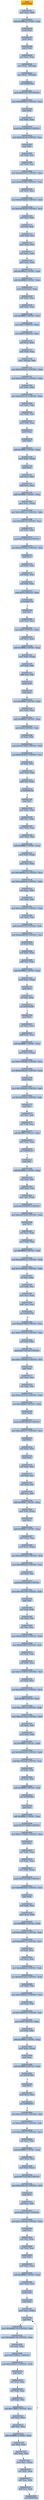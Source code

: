 digraph G {
node[shape=rectangle,style=filled,fillcolor=lightsteelblue,color=lightsteelblue]
bgcolor="transparent"
a0x00409c40pushl_ebp[label="start\npushl %ebp",color="lightgrey",fillcolor="orange"];
a0x00409c41movl_esp_ebp[label="0x00409c41\nmovl %esp, %ebp"];
a0x00409c43addl_0xffffffc4UINT8_esp[label="0x00409c43\naddl $0xffffffc4<UINT8>, %esp"];
a0x00409c46pushl_ebx[label="0x00409c46\npushl %ebx"];
a0x00409c47pushl_esi[label="0x00409c47\npushl %esi"];
a0x00409c48pushl_edi[label="0x00409c48\npushl %edi"];
a0x00409c49xorl_eax_eax[label="0x00409c49\nxorl %eax, %eax"];
a0x00409c4bmovl_eax__16ebp_[label="0x00409c4b\nmovl %eax, -16(%ebp)"];
a0x00409c4emovl_eax__36ebp_[label="0x00409c4e\nmovl %eax, -36(%ebp)"];
a0x00409c51call_0x004030dc[label="0x00409c51\ncall 0x004030dc"];
a0x004030dcpushl_0x6a191c59UINT32[label="0x004030dc\npushl $0x6a191c59<UINT32>"];
a0x004030e1movl_0x6d0f4f0cUINT32_eax[label="0x004030e1\nmovl $0x6d0f4f0c<UINT32>, %eax"];
a0x004030e6popl_edx[label="0x004030e6\npopl %edx"];
a0x004030e7xorl_edx_eax[label="0x004030e7\nxorl %edx, %eax"];
a0x004030e9pushl_0x1a690b5bUINT32[label="0x004030e9\npushl $0x1a690b5b<UINT32>"];
a0x004030eemovl_0x61a81a6UINT32_esi[label="0x004030ee\nmovl $0x61a81a6<UINT32>, %esi"];
a0x004030f3popl_ebx[label="0x004030f3\npopl %ebx"];
a0x004030f4xorl_ebx_esi[label="0x004030f4\nxorl %ebx, %esi"];
a0x004030f6xorl_eax_esi[label="0x004030f6\nxorl %eax, %esi"];
a0x004030f8movl_0x2b02401aUINT32_ecx[label="0x004030f8\nmovl $0x2b02401a<UINT32>, %ecx"];
a0x004030fdmovl_0x4041880UINT32_eax[label="0x004030fd\nmovl $0x4041880<UINT32>, %eax"];
a0x00403102xorl_eax_ecx[label="0x00403102\nxorl %eax, %ecx"];
a0x00403104movl_0x62f0dd82UINT32_edi[label="0x00403104\nmovl $0x62f0dd82<UINT32>, %edi"];
a0x00403109xorl_0x56d38d30UINT32_edi[label="0x00403109\nxorl $0x56d38d30<UINT32>, %edi"];
a0x0040310fxorl_ecx_edi[label="0x0040310f\nxorl %ecx, %edi"];
a0x00403111xorl_esi_edi[label="0x00403111\nxorl %esi, %edi"];
a0x00403113movl_edi_esi[label="0x00403113\nmovl %edi, %esi"];
a0x00403115movl_esi_eax[label="0x00403115\nmovl %esi, %eax"];
a0x00403117xorl_edx_edx[label="0x00403117\nxorl %edx, %edx"];
a0x00403119addl_eax_edx[label="0x00403119\naddl %eax, %edx"];
a0x0040311baddl_0xffffffaeUINT8_edx[label="0x0040311b\naddl $0xffffffae<UINT8>, %edx"];
a0x0040311eaddl_0xffffffffUINT8_edx[label="0x0040311e\naddl $0xffffffff<UINT8>, %edx"];
a0x00403121movl_0x53edx__ebx[label="0x00403121\nmovl 0x53(%edx), %ebx"];
a0x00403124xorl_eax_eax[label="0x00403124\nxorl %eax, %eax"];
a0x00403126addl_ebx_eax[label="0x00403126\naddl %ebx, %eax"];
a0x00403128subl_0xfffffffcUINT8_eax[label="0x00403128\nsubl $0xfffffffc<UINT8>, %eax"];
a0x0040312bmovl_0x1UINT32_edx[label="0x0040312b\nmovl $0x1<UINT32>, %edx"];
a0x00403130movl_0x0UINT32_ecx[label="0x00403130\nmovl $0x0<UINT32>, %ecx"];
a0x00403135xorl_ecx_edx[label="0x00403135\nxorl %ecx, %edx"];
a0x00403137subl_edx_eax[label="0x00403137\nsubl %edx, %eax"];
a0x00403139movl__3eax__edi[label="0x00403139\nmovl -3(%eax), %edi"];
a0x0040313cmovl_0x42002001UINT32_edx[label="0x0040313c\nmovl $0x42002001<UINT32>, %edx"];
a0x00403141movl_0x30104202UINT32_ebx[label="0x00403141\nmovl $0x30104202<UINT32>, %ebx"];
a0x00403146xorl_ebx_edx[label="0x00403146\nxorl %ebx, %edx"];
a0x00403148movl_0x5f225141UINT32_eax[label="0x00403148\nmovl $0x5f225141<UINT32>, %eax"];
a0x0040314dxorl_eax_edx[label="0x0040314d\nxorl %eax, %edx"];
a0x0040314fxorl_edx_edi[label="0x0040314f\nxorl %edx, %edi"];
a0x00403151movl_edi_eax[label="0x00403151\nmovl %edi, %eax"];
a0x00403153pushl_eax[label="0x00403153\npushl %eax"];
a0x00403154popl_ebx[label="0x00403154\npopl %ebx"];
a0x00403155addl_0xfffffffcUINT8_esp[label="0x00403155\naddl $0xfffffffc<UINT8>, %esp"];
a0x00403158movl_ebx_esp_[label="0x00403158\nmovl %ebx, (%esp)"];
a0x0040315bpopl_eax[label="0x0040315b\npopl %eax"];
a0x0040315cxorl_ecx_ecx[label="0x0040315c\nxorl %ecx, %ecx"];
a0x0040315eaddl_eax_ecx[label="0x0040315e\naddl %eax, %ecx"];
a0x00403160addl_0xfffffffcUINT8_esp[label="0x00403160\naddl $0xfffffffc<UINT8>, %esp"];
a0x00403163movl_ecx_esp_[label="0x00403163\nmovl %ecx, (%esp)"];
a0x00403166movl_0x120041a1UINT32_ebx[label="0x00403166\nmovl $0x120041a1<UINT32>, %ebx"];
a0x0040316bmovl_0x448418UINT32_ecx[label="0x0040316b\nmovl $0x448418<UINT32>, %ecx"];
a0x00403170xorl_ecx_ebx[label="0x00403170\nxorl %ecx, %ebx"];
a0x00403172pushl_0x7d0decb9UINT32[label="0x00403172\npushl $0x7d0decb9<UINT32>"];
a0x00403177movl_0x447b3b2aUINT32_edi[label="0x00403177\nmovl $0x447b3b2a<UINT32>, %edi"];
a0x0040317cpopl_ecx[label="0x0040317c\npopl %ecx"];
a0x0040317dxorl_ecx_edi[label="0x0040317d\nxorl %ecx, %edi"];
a0x0040317fxorl_ebx_edi[label="0x0040317f\nxorl %ebx, %edi"];
a0x00403181xorl_edi_eax[label="0x00403181\nxorl %edi, %eax"];
a0x00403183cmpl_0x0UINT32_eax[label="0x00403183\ncmpl $0x0<UINT32>, %eax"];
a0x00403189je_0x0040353c[label="0x00403189\nje 0x0040353c"];
a0x0040318fpopl_esi[label="0x0040318f\npopl %esi"];
a0x00403190movl_esi_ecx[label="0x00403190\nmovl %esi, %ecx"];
a0x00403192movl_0x0UINT32_edx[label="0x00403192\nmovl $0x0<UINT32>, %edx"];
a0x00403197xorl_ecx_edx[label="0x00403197\nxorl %ecx, %edx"];
a0x00403199addl_0xfffffffcUINT8_esp[label="0x00403199\naddl $0xfffffffc<UINT8>, %esp"];
a0x0040319cmovl_edx_esp_[label="0x0040319c\nmovl %edx, (%esp)"];
a0x0040319fxorl_edi_edi[label="0x0040319f\nxorl %edi, %edi"];
a0x004031a1addl_esi_edi[label="0x004031a1\naddl %esi, %edi"];
a0x004031a3pushl_edi[label="0x004031a3\npushl %edi"];
a0x004031a4popl_eax[label="0x004031a4\npopl %eax"];
a0x004031a5movl_0xffffffffUINT32_ebx[label="0x004031a5\nmovl $0xffffffff<UINT32>, %ebx"];
a0x004031aaxorl_ebx_eax[label="0x004031aa\nxorl %ebx, %eax"];
a0x004031acandl_0xffffffffUINT32_eax[label="0x004031ac\nandl $0xffffffff<UINT32>, %eax"];
a0x004031b2andl_0x0UINT32_edi[label="0x004031b2\nandl $0x0<UINT32>, %edi"];
a0x004031b8orl_eax_edi[label="0x004031b8\norl %eax, %edi"];
a0x004031baandl_0x7d2134faUINT32_edi[label="0x004031ba\nandl $0x7d2134fa<UINT32>, %edi"];
a0x004031c0andl_0x82decb05UINT32_esi[label="0x004031c0\nandl $0x82decb05<UINT32>, %esi"];
a0x004031c6orl_edi_esi[label="0x004031c6\norl %edi, %esi"];
a0x004031c8movl_esi_edx[label="0x004031c8\nmovl %esi, %edx"];
a0x004031caaddl_esi_edx[label="0x004031ca\naddl %esi, %edx"];
a0x004031ccje_0x0040355f[label="0x004031cc\nje 0x0040355f"];
a0x004031d2popl_esi[label="0x004031d2\npopl %esi"];
a0x004031d3xorl_ebx_ebx[label="0x004031d3\nxorl %ebx, %ebx"];
a0x004031d5addl_esi_ebx[label="0x004031d5\naddl %esi, %ebx"];
a0x004031d7movl_ebx_eax[label="0x004031d7\nmovl %ebx, %eax"];
a0x004031d9movl_eax_edi[label="0x004031d9\nmovl %eax, %edi"];
a0x004031dbaddl_0xfffffffcUINT8_esp[label="0x004031db\naddl $0xfffffffc<UINT8>, %esp"];
a0x004031demovl_edi_esp_[label="0x004031de\nmovl %edi, (%esp)"];
a0x004031e1movl_esi_edi[label="0x004031e1\nmovl %esi, %edi"];
a0x004031e3movl_0x28bd6d13UINT32_ecx[label="0x004031e3\nmovl $0x28bd6d13<UINT32>, %ecx"];
a0x004031e8movl_0xcda6d6c9UINT32_ebx[label="0x004031e8\nmovl $0xcda6d6c9<UINT32>, %ebx"];
a0x004031edxorl_ecx_ebx[label="0x004031ed\nxorl %ecx, %ebx"];
a0x004031efxorl_ebx_edi[label="0x004031ef\nxorl %ebx, %edi"];
a0x004031f1movl_0x1ae44425UINT32_edx[label="0x004031f1\nmovl $0x1ae44425<UINT32>, %edx"];
a0x004031f6xorl_edx_edi[label="0x004031f6\nxorl %edx, %edi"];
a0x004031f8andl_0x29167fcfUINT32_edi[label="0x004031f8\nandl $0x29167fcf<UINT32>, %edi"];
a0x004031feandl_0xd6e98030UINT32_esi[label="0x004031fe\nandl $0xd6e98030<UINT32>, %esi"];
a0x00403204orl_edi_esi[label="0x00403204\norl %edi, %esi"];
a0x00403206xorl_edx_edx[label="0x00403206\nxorl %edx, %edx"];
a0x00403208addl_esi_edx[label="0x00403208\naddl %esi, %edx"];
a0x0040320aaddl_0xfffffffcUINT8_esp[label="0x0040320a\naddl $0xfffffffc<UINT8>, %esp"];
a0x0040320dmovl_edx_esp_[label="0x0040320d\nmovl %edx, (%esp)"];
a0x00403210popl_ecx[label="0x00403210\npopl %ecx"];
a0x00403211orl_ecx_ecx[label="0x00403211\norl %ecx, %ecx"];
a0x00403213jne_0x00403250[label="0x00403213\njne 0x00403250"];
a0x00403250popl_eax[label="0x00403250\npopl %eax"];
a0x00403251xorl_ecx_ecx[label="0x00403251\nxorl %ecx, %ecx"];
a0x00403253addl_eax_ecx[label="0x00403253\naddl %eax, %ecx"];
a0x00403255addl_0xfffffffcUINT8_esp[label="0x00403255\naddl $0xfffffffc<UINT8>, %esp"];
a0x00403258movl_ecx_esp_[label="0x00403258\nmovl %ecx, (%esp)"];
a0x0040325bmovl_0x57bd5dfbUINT32_ecx[label="0x0040325b\nmovl $0x57bd5dfb<UINT32>, %ecx"];
a0x00403260xorl_0x2826da29UINT32_ecx[label="0x00403260\nxorl $0x2826da29<UINT32>, %ecx"];
a0x00403266pushl_ecx[label="0x00403266\npushl %ecx"];
a0x00403267movl_0x709dcf9eUINT32_edi[label="0x00403267\nmovl $0x709dcf9e<UINT32>, %edi"];
a0x0040326cxorl_0x22d1f25bUINT32_edi[label="0x0040326c\nxorl $0x22d1f25b<UINT32>, %edi"];
a0x00403272popl_esi[label="0x00403272\npopl %esi"];
a0x00403273xorl_esi_edi[label="0x00403273\nxorl %esi, %edi"];
a0x00403275xorl_edi_eax[label="0x00403275\nxorl %edi, %eax"];
a0x00403277andl_0xffffffUINT32_eax[label="0x00403277\nandl $0xffffff<UINT32>, %eax"];
a0x0040327dtestl_eax_eax[label="0x0040327d\ntestl %eax, %eax"];
a0x0040327fjne_0x004032c7[label="0x0040327f\njne 0x004032c7"];
a0x004032c7popl_esi[label="0x004032c7\npopl %esi"];
a0x004032c8addl_0xfffffffcUINT8_esp[label="0x004032c8\naddl $0xfffffffc<UINT8>, %esp"];
a0x004032cbxorl_edi_edi[label="0x004032cb\nxorl %edi, %edi"];
a0x004032cdaddl_esp_edi[label="0x004032cd\naddl %esp, %edi"];
a0x004032cfmovl_esi_edi_[label="0x004032cf\nmovl %esi, (%edi)"];
a0x004032d1pushl_0x2489d524UINT32[label="0x004032d1\npushl $0x2489d524<UINT32>"];
a0x004032d6movl_0x2a557bc8UINT32_edx[label="0x004032d6\nmovl $0x2a557bc8<UINT32>, %edx"];
a0x004032dbpopl_ecx[label="0x004032db\npopl %ecx"];
a0x004032dcxorl_ecx_edx[label="0x004032dc\nxorl %ecx, %edx"];
a0x004032demovl_edx_edi[label="0x004032de\nmovl %edx, %edi"];
a0x004032e0xorl_0xffffffffUINT32_edi[label="0x004032e0\nxorl $0xffffffff<UINT32>, %edi"];
a0x004032e6andl_0xa8bb6225UINT32_edi[label="0x004032e6\nandl $0xa8bb6225<UINT32>, %edi"];
a0x004032ecandl_0x57449ddaUINT32_edx[label="0x004032ec\nandl $0x57449dda<UINT32>, %edx"];
a0x004032f2orl_edi_edx[label="0x004032f2\norl %edi, %edx"];
a0x004032f4xorl_edx_esi[label="0x004032f4\nxorl %edx, %esi"];
a0x004032f6movl_esi_eax[label="0x004032f6\nmovl %esi, %eax"];
a0x004032f8addl_esi_eax[label="0x004032f8\naddl %esi, %eax"];
a0x004032fajne_0x00403343[label="0x004032fa\njne 0x00403343"];
a0x00403300movl_0x6a219f9fUINT32_edi[label="0x00403300\nmovl $0x6a219f9f<UINT32>, %edi"];
a0x00403305movl_0x67563e3bUINT32_ebx[label="0x00403305\nmovl $0x67563e3b<UINT32>, %ebx"];
a0x0040330axorl_edi_ebx[label="0x0040330a\nxorl %edi, %ebx"];
a0x0040330cpushl_0x772f3cc9UINT32[label="0x0040330c\npushl $0x772f3cc9<UINT32>"];
a0x00403311movl_0x7a589d6dUINT32_esi[label="0x00403311\nmovl $0x7a589d6d<UINT32>, %esi"];
a0x00403316popl_eax[label="0x00403316\npopl %eax"];
a0x00403317xorl_eax_esi[label="0x00403317\nxorl %eax, %esi"];
a0x00403319xorl_ebx_esi[label="0x00403319\nxorl %ebx, %esi"];
a0x0040331bmovl_0x3c26147eUINT32_edx[label="0x0040331b\nmovl $0x3c26147e<UINT32>, %edx"];
a0x00403320xorl_0xa388bbUINT32_edx[label="0x00403320\nxorl $0xa388bb<UINT32>, %edx"];
a0x00403326pushl_edx[label="0x00403326\npushl %edx"];
a0x00403327pushl_0x66a3b0d4UINT32[label="0x00403327\npushl $0x66a3b0d4<UINT32>"];
a0x0040332cmovl_0x5a262c11UINT32_ecx[label="0x0040332c\nmovl $0x5a262c11<UINT32>, %ecx"];
a0x00403331popl_ebx[label="0x00403331\npopl %ebx"];
a0x00403332xorl_ebx_ecx[label="0x00403332\nxorl %ebx, %ecx"];
a0x00403334popl_eax[label="0x00403334\npopl %eax"];
a0x00403335xorl_eax_ecx[label="0x00403335\nxorl %eax, %ecx"];
a0x00403337xorl_ecx_esi[label="0x00403337\nxorl %ecx, %esi"];
a0x00403339xorl_edi_edi[label="0x00403339\nxorl %edi, %edi"];
a0x0040333baddl_esi_edi[label="0x0040333b\naddl %esi, %edi"];
a0x0040333daddl_0xfffffffcUINT8_esp[label="0x0040333d\naddl $0xfffffffc<UINT8>, %esp"];
a0x00403340movl_edi_esp_[label="0x00403340\nmovl %edi, (%esp)"];
a0x00403343popl_ecx[label="0x00403343\npopl %ecx"];
a0x00403344addl_0xfffffffcUINT8_esp[label="0x00403344\naddl $0xfffffffc<UINT8>, %esp"];
a0x00403347movl_esp_eax[label="0x00403347\nmovl %esp, %eax"];
a0x00403349movl_ecx_eax_[label="0x00403349\nmovl %ecx, (%eax)"];
a0x0040334bmovl_0x3b9b1d6aUINT32_edi[label="0x0040334b\nmovl $0x3b9b1d6a<UINT32>, %edi"];
a0x00403350movl_0x32991fcaUINT32_esi[label="0x00403350\nmovl $0x32991fca<UINT32>, %esi"];
a0x00403355xorl_edi_esi[label="0x00403355\nxorl %edi, %esi"];
a0x00403357pushl_0x350aa44fUINT32[label="0x00403357\npushl $0x350aa44f<UINT32>"];
a0x0040335cmovl_0x15fac10fUINT32_edx[label="0x0040335c\nmovl $0x15fac10f<UINT32>, %edx"];
a0x00403361popl_edi[label="0x00403361\npopl %edi"];
a0x00403362xorl_edi_edx[label="0x00403362\nxorl %edi, %edx"];
a0x00403364xorl_edx_esi[label="0x00403364\nxorl %edx, %esi"];
a0x00403366xorl_esi_ecx[label="0x00403366\nxorl %esi, %ecx"];
a0x00403368movl_0x4018b00UINT32_edx[label="0x00403368\nmovl $0x4018b00<UINT32>, %edx"];
a0x0040336dmovl_0x8fc2082UINT32_edi[label="0x0040336d\nmovl $0x8fc2082<UINT32>, %edi"];
a0x00403372xorl_edi_edx[label="0x00403372\nxorl %edi, %edx"];
a0x00403374xorl_edx_ecx[label="0x00403374\nxorl %edx, %ecx"];
a0x00403376movl_0x31353831UINT32_edi[label="0x00403376\nmovl $0x31353831<UINT32>, %edi"];
a0x0040337bxorl_edi_ecx[label="0x0040337b\nxorl %edi, %ecx"];
a0x0040337dxorl_0x3908e2eeUINT32_ecx[label="0x0040337d\nxorl $0x3908e2ee<UINT32>, %ecx"];
a0x00403383andl_0xffffUINT32_ecx[label="0x00403383\nandl $0xffff<UINT32>, %ecx"];
a0x00403389movl_0xacb45caUINT32_edx[label="0x00403389\nmovl $0xacb45ca<UINT32>, %edx"];
a0x0040338emovl_0x5257f4caUINT32_edi[label="0x0040338e\nmovl $0x5257f4ca<UINT32>, %edi"];
a0x00403393xorl_edx_edi[label="0x00403393\nxorl %edx, %edi"];
a0x00403395movl_edi_edx[label="0x00403395\nmovl %edi, %edx"];
a0x00403397xorl_0xffffffffUINT32_edx[label="0x00403397\nxorl $0xffffffff<UINT32>, %edx"];
a0x0040339dandl_0x589cb100UINT32_edx[label="0x0040339d\nandl $0x589cb100<UINT32>, %edx"];
a0x004033a3andl_0xa7634effUINT32_edi[label="0x004033a3\nandl $0xa7634eff<UINT32>, %edi"];
a0x004033a9orl_edx_edi[label="0x004033a9\norl %edx, %edi"];
a0x004033abxorl_ecx_edi[label="0x004033ab\nxorl %ecx, %edi"];
a0x004033adandl_0xffffffffUINT32_edi[label="0x004033ad\nandl $0xffffffff<UINT32>, %edi"];
a0x004033b3jne_0x00403404[label="0x004033b3\njne 0x00403404"];
a0x00403404popl_edi[label="0x00403404\npopl %edi"];
a0x00403405addl_0xfffffffcUINT8_esp[label="0x00403405\naddl $0xfffffffc<UINT8>, %esp"];
a0x00403408pushl_0x277168d8UINT32[label="0x00403408\npushl $0x277168d8<UINT32>"];
a0x0040340dmovl_0x277168d8UINT32_eax[label="0x0040340d\nmovl $0x277168d8<UINT32>, %eax"];
a0x00403412popl_ebx[label="0x00403412\npopl %ebx"];
a0x00403413xorl_ebx_eax[label="0x00403413\nxorl %ebx, %eax"];
a0x00403415xorl_esp_eax[label="0x00403415\nxorl %esp, %eax"];
a0x00403417movl_edi_eax_[label="0x00403417\nmovl %edi, (%eax)"];
a0x00403419pushl_0x374c25dbUINT32[label="0x00403419\npushl $0x374c25db<UINT32>"];
a0x0040341emovl_0x68805f83UINT32_ecx[label="0x0040341e\nmovl $0x68805f83<UINT32>, %ecx"];
a0x00403423popl_edx[label="0x00403423\npopl %edx"];
a0x00403424xorl_edx_ecx[label="0x00403424\nxorl %edx, %ecx"];
a0x00403426movl_ecx_edx[label="0x00403426\nmovl %ecx, %edx"];
a0x00403428xorl_0xffffffffUINT32_edx[label="0x00403428\nxorl $0xffffffff<UINT32>, %edx"];
a0x0040342eandl_0xf29dbf8aUINT32_edx[label="0x0040342e\nandl $0xf29dbf8a<UINT32>, %edx"];
a0x00403434andl_0xd624075UINT32_ecx[label="0x00403434\nandl $0xd624075<UINT32>, %ecx"];
a0x0040343aorl_edx_ecx[label="0x0040343a\norl %edx, %ecx"];
a0x0040343cxorl_ecx_edi[label="0x0040343c\nxorl %ecx, %edi"];
a0x0040343emovl_0x8a6b4efUINT32_edx[label="0x0040343e\nmovl $0x8a6b4ef<UINT32>, %edx"];
a0x00403443xorl_0x4003c2deUINT32_edx[label="0x00403443\nxorl $0x4003c2de<UINT32>, %edx"];
a0x00403449xorl_edx_edi[label="0x00403449\nxorl %edx, %edi"];
a0x0040344bmovl_0x336464caUINT32_eax[label="0x0040344b\nmovl $0x336464ca<UINT32>, %eax"];
a0x00403450xorl_eax_edi[label="0x00403450\nxorl %eax, %edi"];
a0x00403452xorl_0x784e6f3eUINT32_edi[label="0x00403452\nxorl $0x784e6f3e<UINT32>, %edi"];
a0x00403458movl_0x0UINT32_ebx[label="0x00403458\nmovl $0x0<UINT32>, %ebx"];
a0x0040345dxorl_edi_ebx[label="0x0040345d\nxorl %edi, %ebx"];
a0x0040345faddl_0xfffffffcUINT8_esp[label="0x0040345f\naddl $0xfffffffc<UINT8>, %esp"];
a0x00403462movl_ebx_esp_[label="0x00403462\nmovl %ebx, (%esp)"];
a0x00403465popl_eax[label="0x00403465\npopl %eax"];
a0x00403466andl_0xffffffffUINT32_eax[label="0x00403466\nandl $0xffffffff<UINT32>, %eax"];
a0x0040346cjne_0x004034b4[label="0x0040346c\njne 0x004034b4"];
a0x004034b4popl_ecx[label="0x004034b4\npopl %ecx"];
a0x004034b5testl_ecx_ecx[label="0x004034b5\ntestl %ecx, %ecx"];
a0x004034b7jne_0x00403617[label="0x004034b7\njne 0x00403617"];
a0x004034bdmovl_0x7253c0d7UINT32_edi[label="0x004034bd\nmovl $0x7253c0d7<UINT32>, %edi"];
a0x004034c2xorl_0x54f58e05UINT32_edi[label="0x004034c2\nxorl $0x54f58e05<UINT32>, %edi"];
a0x004034c8movl_0xe220b17UINT32_ecx[label="0x004034c8\nmovl $0xe220b17<UINT32>, %ecx"];
a0x004034cdxorl_ecx_edi[label="0x004034cd\nxorl %ecx, %edi"];
a0x004034cfaddl_0xfffffffcUINT8_esp[label="0x004034cf\naddl $0xfffffffc<UINT8>, %esp"];
a0x004034d2movl_esp_ecx[label="0x004034d2\nmovl %esp, %ecx"];
a0x004034d4movl_edi_ecx_[label="0x004034d4\nmovl %edi, (%ecx)"];
a0x004034d6pushl_0x731d744fUINT32[label="0x004034d6\npushl $0x731d744f<UINT32>"];
a0x004034dbmovl_0x4590ca52UINT32_edi[label="0x004034db\nmovl $0x4590ca52<UINT32>, %edi"];
a0x004034e0popl_ecx[label="0x004034e0\npopl %ecx"];
a0x004034e1xorl_ecx_edi[label="0x004034e1\nxorl %ecx, %edi"];
a0x004034e3pushl_0x61ccfaf7UINT32[label="0x004034e3\npushl $0x61ccfaf7<UINT32>"];
a0x004034e8movl_0x7e3abad4UINT32_eax[label="0x004034e8\nmovl $0x7e3abad4<UINT32>, %eax"];
a0x004034edpopl_esi[label="0x004034ed\npopl %esi"];
a0x004034eexorl_esi_eax[label="0x004034ee\nxorl %esi, %eax"];
a0x004034f0xorl_edi_eax[label="0x004034f0\nxorl %edi, %eax"];
a0x004034f2popl_ebx[label="0x004034f2\npopl %ebx"];
a0x004034f3xorl_ebx_eax[label="0x004034f3\nxorl %ebx, %eax"];
a0x004034f5addl_0xfffffffcUINT8_esp[label="0x004034f5\naddl $0xfffffffc<UINT8>, %esp"];
a0x004034f8movl_esp_ecx[label="0x004034f8\nmovl %esp, %ecx"];
a0x004034fapushl_ecx[label="0x004034fa\npushl %ecx"];
a0x004034fbpopl_ebx[label="0x004034fb\npopl %ebx"];
a0x004034fcmovl_eax_ebx_[label="0x004034fc\nmovl %eax, (%ebx)"];
a0x004034fepopl_esi[label="0x004034fe\npopl %esi"];
a0x004034ffmovl_0x4b46b719UINT32_edi[label="0x004034ff\nmovl $0x4b46b719<UINT32>, %edi"];
a0x00403504movl_0x4b46b718UINT32_eax[label="0x00403504\nmovl $0x4b46b718<UINT32>, %eax"];
a0x00403509xorl_edi_eax[label="0x00403509\nxorl %edi, %eax"];
a0x0040350bpushl_0x35efb5c1UINT32[label="0x0040350b\npushl $0x35efb5c1<UINT32>"];
a0x00403510movl_0x35efb5c1UINT32_edx[label="0x00403510\nmovl $0x35efb5c1<UINT32>, %edx"];
a0x00403515popl_ecx[label="0x00403515\npopl %ecx"];
a0x00403516xorl_ecx_edx[label="0x00403516\nxorl %ecx, %edx"];
a0x00403518xorl_edx_eax[label="0x00403518\nxorl %edx, %eax"];
a0x0040351asubl_eax_esi[label="0x0040351a\nsubl %eax, %esi"];
a0x0040351candl_0xc1ffffffUINT32_esi[label="0x0040351c\nandl $0xc1ffffff<UINT32>, %esi"];
a0x00403522xorl_ecx_ecx[label="0x00403522\nxorl %ecx, %ecx"];
a0x00403524addl_esi_ecx[label="0x00403524\naddl %esi, %ecx"];
a0x00403526addl_0xfffffffcUINT8_esp[label="0x00403526\naddl $0xfffffffc<UINT8>, %esp"];
a0x00403529xorl_eax_eax[label="0x00403529\nxorl %eax, %eax"];
a0x0040352baddl_esp_eax[label="0x0040352b\naddl %esp, %eax"];
a0x0040352dmovl_ecx_eax_[label="0x0040352d\nmovl %ecx, (%eax)"];
a0x0040352fxorl_edx_edx[label="0x0040352f\nxorl %edx, %edx"];
a0x00403531addl_esi_edx[label="0x00403531\naddl %esi, %edx"];
a0x00403533andl_esi_edx[label="0x00403533\nandl %esi, %edx"];
a0x00403535jne_0x004034fe[label="0x00403535\njne 0x004034fe"];
a0x00409c40pushl_ebp -> a0x00409c41movl_esp_ebp [color="#000000"];
a0x00409c41movl_esp_ebp -> a0x00409c43addl_0xffffffc4UINT8_esp [color="#000000"];
a0x00409c43addl_0xffffffc4UINT8_esp -> a0x00409c46pushl_ebx [color="#000000"];
a0x00409c46pushl_ebx -> a0x00409c47pushl_esi [color="#000000"];
a0x00409c47pushl_esi -> a0x00409c48pushl_edi [color="#000000"];
a0x00409c48pushl_edi -> a0x00409c49xorl_eax_eax [color="#000000"];
a0x00409c49xorl_eax_eax -> a0x00409c4bmovl_eax__16ebp_ [color="#000000"];
a0x00409c4bmovl_eax__16ebp_ -> a0x00409c4emovl_eax__36ebp_ [color="#000000"];
a0x00409c4emovl_eax__36ebp_ -> a0x00409c51call_0x004030dc [color="#000000"];
a0x00409c51call_0x004030dc -> a0x004030dcpushl_0x6a191c59UINT32 [color="#000000"];
a0x004030dcpushl_0x6a191c59UINT32 -> a0x004030e1movl_0x6d0f4f0cUINT32_eax [color="#000000"];
a0x004030e1movl_0x6d0f4f0cUINT32_eax -> a0x004030e6popl_edx [color="#000000"];
a0x004030e6popl_edx -> a0x004030e7xorl_edx_eax [color="#000000"];
a0x004030e7xorl_edx_eax -> a0x004030e9pushl_0x1a690b5bUINT32 [color="#000000"];
a0x004030e9pushl_0x1a690b5bUINT32 -> a0x004030eemovl_0x61a81a6UINT32_esi [color="#000000"];
a0x004030eemovl_0x61a81a6UINT32_esi -> a0x004030f3popl_ebx [color="#000000"];
a0x004030f3popl_ebx -> a0x004030f4xorl_ebx_esi [color="#000000"];
a0x004030f4xorl_ebx_esi -> a0x004030f6xorl_eax_esi [color="#000000"];
a0x004030f6xorl_eax_esi -> a0x004030f8movl_0x2b02401aUINT32_ecx [color="#000000"];
a0x004030f8movl_0x2b02401aUINT32_ecx -> a0x004030fdmovl_0x4041880UINT32_eax [color="#000000"];
a0x004030fdmovl_0x4041880UINT32_eax -> a0x00403102xorl_eax_ecx [color="#000000"];
a0x00403102xorl_eax_ecx -> a0x00403104movl_0x62f0dd82UINT32_edi [color="#000000"];
a0x00403104movl_0x62f0dd82UINT32_edi -> a0x00403109xorl_0x56d38d30UINT32_edi [color="#000000"];
a0x00403109xorl_0x56d38d30UINT32_edi -> a0x0040310fxorl_ecx_edi [color="#000000"];
a0x0040310fxorl_ecx_edi -> a0x00403111xorl_esi_edi [color="#000000"];
a0x00403111xorl_esi_edi -> a0x00403113movl_edi_esi [color="#000000"];
a0x00403113movl_edi_esi -> a0x00403115movl_esi_eax [color="#000000"];
a0x00403115movl_esi_eax -> a0x00403117xorl_edx_edx [color="#000000"];
a0x00403117xorl_edx_edx -> a0x00403119addl_eax_edx [color="#000000"];
a0x00403119addl_eax_edx -> a0x0040311baddl_0xffffffaeUINT8_edx [color="#000000"];
a0x0040311baddl_0xffffffaeUINT8_edx -> a0x0040311eaddl_0xffffffffUINT8_edx [color="#000000"];
a0x0040311eaddl_0xffffffffUINT8_edx -> a0x00403121movl_0x53edx__ebx [color="#000000"];
a0x00403121movl_0x53edx__ebx -> a0x00403124xorl_eax_eax [color="#000000"];
a0x00403124xorl_eax_eax -> a0x00403126addl_ebx_eax [color="#000000"];
a0x00403126addl_ebx_eax -> a0x00403128subl_0xfffffffcUINT8_eax [color="#000000"];
a0x00403128subl_0xfffffffcUINT8_eax -> a0x0040312bmovl_0x1UINT32_edx [color="#000000"];
a0x0040312bmovl_0x1UINT32_edx -> a0x00403130movl_0x0UINT32_ecx [color="#000000"];
a0x00403130movl_0x0UINT32_ecx -> a0x00403135xorl_ecx_edx [color="#000000"];
a0x00403135xorl_ecx_edx -> a0x00403137subl_edx_eax [color="#000000"];
a0x00403137subl_edx_eax -> a0x00403139movl__3eax__edi [color="#000000"];
a0x00403139movl__3eax__edi -> a0x0040313cmovl_0x42002001UINT32_edx [color="#000000"];
a0x0040313cmovl_0x42002001UINT32_edx -> a0x00403141movl_0x30104202UINT32_ebx [color="#000000"];
a0x00403141movl_0x30104202UINT32_ebx -> a0x00403146xorl_ebx_edx [color="#000000"];
a0x00403146xorl_ebx_edx -> a0x00403148movl_0x5f225141UINT32_eax [color="#000000"];
a0x00403148movl_0x5f225141UINT32_eax -> a0x0040314dxorl_eax_edx [color="#000000"];
a0x0040314dxorl_eax_edx -> a0x0040314fxorl_edx_edi [color="#000000"];
a0x0040314fxorl_edx_edi -> a0x00403151movl_edi_eax [color="#000000"];
a0x00403151movl_edi_eax -> a0x00403153pushl_eax [color="#000000"];
a0x00403153pushl_eax -> a0x00403154popl_ebx [color="#000000"];
a0x00403154popl_ebx -> a0x00403155addl_0xfffffffcUINT8_esp [color="#000000"];
a0x00403155addl_0xfffffffcUINT8_esp -> a0x00403158movl_ebx_esp_ [color="#000000"];
a0x00403158movl_ebx_esp_ -> a0x0040315bpopl_eax [color="#000000"];
a0x0040315bpopl_eax -> a0x0040315cxorl_ecx_ecx [color="#000000"];
a0x0040315cxorl_ecx_ecx -> a0x0040315eaddl_eax_ecx [color="#000000"];
a0x0040315eaddl_eax_ecx -> a0x00403160addl_0xfffffffcUINT8_esp [color="#000000"];
a0x00403160addl_0xfffffffcUINT8_esp -> a0x00403163movl_ecx_esp_ [color="#000000"];
a0x00403163movl_ecx_esp_ -> a0x00403166movl_0x120041a1UINT32_ebx [color="#000000"];
a0x00403166movl_0x120041a1UINT32_ebx -> a0x0040316bmovl_0x448418UINT32_ecx [color="#000000"];
a0x0040316bmovl_0x448418UINT32_ecx -> a0x00403170xorl_ecx_ebx [color="#000000"];
a0x00403170xorl_ecx_ebx -> a0x00403172pushl_0x7d0decb9UINT32 [color="#000000"];
a0x00403172pushl_0x7d0decb9UINT32 -> a0x00403177movl_0x447b3b2aUINT32_edi [color="#000000"];
a0x00403177movl_0x447b3b2aUINT32_edi -> a0x0040317cpopl_ecx [color="#000000"];
a0x0040317cpopl_ecx -> a0x0040317dxorl_ecx_edi [color="#000000"];
a0x0040317dxorl_ecx_edi -> a0x0040317fxorl_ebx_edi [color="#000000"];
a0x0040317fxorl_ebx_edi -> a0x00403181xorl_edi_eax [color="#000000"];
a0x00403181xorl_edi_eax -> a0x00403183cmpl_0x0UINT32_eax [color="#000000"];
a0x00403183cmpl_0x0UINT32_eax -> a0x00403189je_0x0040353c [color="#000000"];
a0x00403189je_0x0040353c -> a0x0040318fpopl_esi [color="#000000",label="F"];
a0x0040318fpopl_esi -> a0x00403190movl_esi_ecx [color="#000000"];
a0x00403190movl_esi_ecx -> a0x00403192movl_0x0UINT32_edx [color="#000000"];
a0x00403192movl_0x0UINT32_edx -> a0x00403197xorl_ecx_edx [color="#000000"];
a0x00403197xorl_ecx_edx -> a0x00403199addl_0xfffffffcUINT8_esp [color="#000000"];
a0x00403199addl_0xfffffffcUINT8_esp -> a0x0040319cmovl_edx_esp_ [color="#000000"];
a0x0040319cmovl_edx_esp_ -> a0x0040319fxorl_edi_edi [color="#000000"];
a0x0040319fxorl_edi_edi -> a0x004031a1addl_esi_edi [color="#000000"];
a0x004031a1addl_esi_edi -> a0x004031a3pushl_edi [color="#000000"];
a0x004031a3pushl_edi -> a0x004031a4popl_eax [color="#000000"];
a0x004031a4popl_eax -> a0x004031a5movl_0xffffffffUINT32_ebx [color="#000000"];
a0x004031a5movl_0xffffffffUINT32_ebx -> a0x004031aaxorl_ebx_eax [color="#000000"];
a0x004031aaxorl_ebx_eax -> a0x004031acandl_0xffffffffUINT32_eax [color="#000000"];
a0x004031acandl_0xffffffffUINT32_eax -> a0x004031b2andl_0x0UINT32_edi [color="#000000"];
a0x004031b2andl_0x0UINT32_edi -> a0x004031b8orl_eax_edi [color="#000000"];
a0x004031b8orl_eax_edi -> a0x004031baandl_0x7d2134faUINT32_edi [color="#000000"];
a0x004031baandl_0x7d2134faUINT32_edi -> a0x004031c0andl_0x82decb05UINT32_esi [color="#000000"];
a0x004031c0andl_0x82decb05UINT32_esi -> a0x004031c6orl_edi_esi [color="#000000"];
a0x004031c6orl_edi_esi -> a0x004031c8movl_esi_edx [color="#000000"];
a0x004031c8movl_esi_edx -> a0x004031caaddl_esi_edx [color="#000000"];
a0x004031caaddl_esi_edx -> a0x004031ccje_0x0040355f [color="#000000"];
a0x004031ccje_0x0040355f -> a0x004031d2popl_esi [color="#000000",label="F"];
a0x004031d2popl_esi -> a0x004031d3xorl_ebx_ebx [color="#000000"];
a0x004031d3xorl_ebx_ebx -> a0x004031d5addl_esi_ebx [color="#000000"];
a0x004031d5addl_esi_ebx -> a0x004031d7movl_ebx_eax [color="#000000"];
a0x004031d7movl_ebx_eax -> a0x004031d9movl_eax_edi [color="#000000"];
a0x004031d9movl_eax_edi -> a0x004031dbaddl_0xfffffffcUINT8_esp [color="#000000"];
a0x004031dbaddl_0xfffffffcUINT8_esp -> a0x004031demovl_edi_esp_ [color="#000000"];
a0x004031demovl_edi_esp_ -> a0x004031e1movl_esi_edi [color="#000000"];
a0x004031e1movl_esi_edi -> a0x004031e3movl_0x28bd6d13UINT32_ecx [color="#000000"];
a0x004031e3movl_0x28bd6d13UINT32_ecx -> a0x004031e8movl_0xcda6d6c9UINT32_ebx [color="#000000"];
a0x004031e8movl_0xcda6d6c9UINT32_ebx -> a0x004031edxorl_ecx_ebx [color="#000000"];
a0x004031edxorl_ecx_ebx -> a0x004031efxorl_ebx_edi [color="#000000"];
a0x004031efxorl_ebx_edi -> a0x004031f1movl_0x1ae44425UINT32_edx [color="#000000"];
a0x004031f1movl_0x1ae44425UINT32_edx -> a0x004031f6xorl_edx_edi [color="#000000"];
a0x004031f6xorl_edx_edi -> a0x004031f8andl_0x29167fcfUINT32_edi [color="#000000"];
a0x004031f8andl_0x29167fcfUINT32_edi -> a0x004031feandl_0xd6e98030UINT32_esi [color="#000000"];
a0x004031feandl_0xd6e98030UINT32_esi -> a0x00403204orl_edi_esi [color="#000000"];
a0x00403204orl_edi_esi -> a0x00403206xorl_edx_edx [color="#000000"];
a0x00403206xorl_edx_edx -> a0x00403208addl_esi_edx [color="#000000"];
a0x00403208addl_esi_edx -> a0x0040320aaddl_0xfffffffcUINT8_esp [color="#000000"];
a0x0040320aaddl_0xfffffffcUINT8_esp -> a0x0040320dmovl_edx_esp_ [color="#000000"];
a0x0040320dmovl_edx_esp_ -> a0x00403210popl_ecx [color="#000000"];
a0x00403210popl_ecx -> a0x00403211orl_ecx_ecx [color="#000000"];
a0x00403211orl_ecx_ecx -> a0x00403213jne_0x00403250 [color="#000000"];
a0x00403213jne_0x00403250 -> a0x00403250popl_eax [color="#000000",label="T"];
a0x00403250popl_eax -> a0x00403251xorl_ecx_ecx [color="#000000"];
a0x00403251xorl_ecx_ecx -> a0x00403253addl_eax_ecx [color="#000000"];
a0x00403253addl_eax_ecx -> a0x00403255addl_0xfffffffcUINT8_esp [color="#000000"];
a0x00403255addl_0xfffffffcUINT8_esp -> a0x00403258movl_ecx_esp_ [color="#000000"];
a0x00403258movl_ecx_esp_ -> a0x0040325bmovl_0x57bd5dfbUINT32_ecx [color="#000000"];
a0x0040325bmovl_0x57bd5dfbUINT32_ecx -> a0x00403260xorl_0x2826da29UINT32_ecx [color="#000000"];
a0x00403260xorl_0x2826da29UINT32_ecx -> a0x00403266pushl_ecx [color="#000000"];
a0x00403266pushl_ecx -> a0x00403267movl_0x709dcf9eUINT32_edi [color="#000000"];
a0x00403267movl_0x709dcf9eUINT32_edi -> a0x0040326cxorl_0x22d1f25bUINT32_edi [color="#000000"];
a0x0040326cxorl_0x22d1f25bUINT32_edi -> a0x00403272popl_esi [color="#000000"];
a0x00403272popl_esi -> a0x00403273xorl_esi_edi [color="#000000"];
a0x00403273xorl_esi_edi -> a0x00403275xorl_edi_eax [color="#000000"];
a0x00403275xorl_edi_eax -> a0x00403277andl_0xffffffUINT32_eax [color="#000000"];
a0x00403277andl_0xffffffUINT32_eax -> a0x0040327dtestl_eax_eax [color="#000000"];
a0x0040327dtestl_eax_eax -> a0x0040327fjne_0x004032c7 [color="#000000"];
a0x0040327fjne_0x004032c7 -> a0x004032c7popl_esi [color="#000000",label="T"];
a0x004032c7popl_esi -> a0x004032c8addl_0xfffffffcUINT8_esp [color="#000000"];
a0x004032c8addl_0xfffffffcUINT8_esp -> a0x004032cbxorl_edi_edi [color="#000000"];
a0x004032cbxorl_edi_edi -> a0x004032cdaddl_esp_edi [color="#000000"];
a0x004032cdaddl_esp_edi -> a0x004032cfmovl_esi_edi_ [color="#000000"];
a0x004032cfmovl_esi_edi_ -> a0x004032d1pushl_0x2489d524UINT32 [color="#000000"];
a0x004032d1pushl_0x2489d524UINT32 -> a0x004032d6movl_0x2a557bc8UINT32_edx [color="#000000"];
a0x004032d6movl_0x2a557bc8UINT32_edx -> a0x004032dbpopl_ecx [color="#000000"];
a0x004032dbpopl_ecx -> a0x004032dcxorl_ecx_edx [color="#000000"];
a0x004032dcxorl_ecx_edx -> a0x004032demovl_edx_edi [color="#000000"];
a0x004032demovl_edx_edi -> a0x004032e0xorl_0xffffffffUINT32_edi [color="#000000"];
a0x004032e0xorl_0xffffffffUINT32_edi -> a0x004032e6andl_0xa8bb6225UINT32_edi [color="#000000"];
a0x004032e6andl_0xa8bb6225UINT32_edi -> a0x004032ecandl_0x57449ddaUINT32_edx [color="#000000"];
a0x004032ecandl_0x57449ddaUINT32_edx -> a0x004032f2orl_edi_edx [color="#000000"];
a0x004032f2orl_edi_edx -> a0x004032f4xorl_edx_esi [color="#000000"];
a0x004032f4xorl_edx_esi -> a0x004032f6movl_esi_eax [color="#000000"];
a0x004032f6movl_esi_eax -> a0x004032f8addl_esi_eax [color="#000000"];
a0x004032f8addl_esi_eax -> a0x004032fajne_0x00403343 [color="#000000"];
a0x004032fajne_0x00403343 -> a0x00403300movl_0x6a219f9fUINT32_edi [color="#000000",label="F"];
a0x00403300movl_0x6a219f9fUINT32_edi -> a0x00403305movl_0x67563e3bUINT32_ebx [color="#000000"];
a0x00403305movl_0x67563e3bUINT32_ebx -> a0x0040330axorl_edi_ebx [color="#000000"];
a0x0040330axorl_edi_ebx -> a0x0040330cpushl_0x772f3cc9UINT32 [color="#000000"];
a0x0040330cpushl_0x772f3cc9UINT32 -> a0x00403311movl_0x7a589d6dUINT32_esi [color="#000000"];
a0x00403311movl_0x7a589d6dUINT32_esi -> a0x00403316popl_eax [color="#000000"];
a0x00403316popl_eax -> a0x00403317xorl_eax_esi [color="#000000"];
a0x00403317xorl_eax_esi -> a0x00403319xorl_ebx_esi [color="#000000"];
a0x00403319xorl_ebx_esi -> a0x0040331bmovl_0x3c26147eUINT32_edx [color="#000000"];
a0x0040331bmovl_0x3c26147eUINT32_edx -> a0x00403320xorl_0xa388bbUINT32_edx [color="#000000"];
a0x00403320xorl_0xa388bbUINT32_edx -> a0x00403326pushl_edx [color="#000000"];
a0x00403326pushl_edx -> a0x00403327pushl_0x66a3b0d4UINT32 [color="#000000"];
a0x00403327pushl_0x66a3b0d4UINT32 -> a0x0040332cmovl_0x5a262c11UINT32_ecx [color="#000000"];
a0x0040332cmovl_0x5a262c11UINT32_ecx -> a0x00403331popl_ebx [color="#000000"];
a0x00403331popl_ebx -> a0x00403332xorl_ebx_ecx [color="#000000"];
a0x00403332xorl_ebx_ecx -> a0x00403334popl_eax [color="#000000"];
a0x00403334popl_eax -> a0x00403335xorl_eax_ecx [color="#000000"];
a0x00403335xorl_eax_ecx -> a0x00403337xorl_ecx_esi [color="#000000"];
a0x00403337xorl_ecx_esi -> a0x00403339xorl_edi_edi [color="#000000"];
a0x00403339xorl_edi_edi -> a0x0040333baddl_esi_edi [color="#000000"];
a0x0040333baddl_esi_edi -> a0x0040333daddl_0xfffffffcUINT8_esp [color="#000000"];
a0x0040333daddl_0xfffffffcUINT8_esp -> a0x00403340movl_edi_esp_ [color="#000000"];
a0x00403340movl_edi_esp_ -> a0x00403343popl_ecx [color="#000000"];
a0x00403343popl_ecx -> a0x00403344addl_0xfffffffcUINT8_esp [color="#000000"];
a0x00403344addl_0xfffffffcUINT8_esp -> a0x00403347movl_esp_eax [color="#000000"];
a0x00403347movl_esp_eax -> a0x00403349movl_ecx_eax_ [color="#000000"];
a0x00403349movl_ecx_eax_ -> a0x0040334bmovl_0x3b9b1d6aUINT32_edi [color="#000000"];
a0x0040334bmovl_0x3b9b1d6aUINT32_edi -> a0x00403350movl_0x32991fcaUINT32_esi [color="#000000"];
a0x00403350movl_0x32991fcaUINT32_esi -> a0x00403355xorl_edi_esi [color="#000000"];
a0x00403355xorl_edi_esi -> a0x00403357pushl_0x350aa44fUINT32 [color="#000000"];
a0x00403357pushl_0x350aa44fUINT32 -> a0x0040335cmovl_0x15fac10fUINT32_edx [color="#000000"];
a0x0040335cmovl_0x15fac10fUINT32_edx -> a0x00403361popl_edi [color="#000000"];
a0x00403361popl_edi -> a0x00403362xorl_edi_edx [color="#000000"];
a0x00403362xorl_edi_edx -> a0x00403364xorl_edx_esi [color="#000000"];
a0x00403364xorl_edx_esi -> a0x00403366xorl_esi_ecx [color="#000000"];
a0x00403366xorl_esi_ecx -> a0x00403368movl_0x4018b00UINT32_edx [color="#000000"];
a0x00403368movl_0x4018b00UINT32_edx -> a0x0040336dmovl_0x8fc2082UINT32_edi [color="#000000"];
a0x0040336dmovl_0x8fc2082UINT32_edi -> a0x00403372xorl_edi_edx [color="#000000"];
a0x00403372xorl_edi_edx -> a0x00403374xorl_edx_ecx [color="#000000"];
a0x00403374xorl_edx_ecx -> a0x00403376movl_0x31353831UINT32_edi [color="#000000"];
a0x00403376movl_0x31353831UINT32_edi -> a0x0040337bxorl_edi_ecx [color="#000000"];
a0x0040337bxorl_edi_ecx -> a0x0040337dxorl_0x3908e2eeUINT32_ecx [color="#000000"];
a0x0040337dxorl_0x3908e2eeUINT32_ecx -> a0x00403383andl_0xffffUINT32_ecx [color="#000000"];
a0x00403383andl_0xffffUINT32_ecx -> a0x00403389movl_0xacb45caUINT32_edx [color="#000000"];
a0x00403389movl_0xacb45caUINT32_edx -> a0x0040338emovl_0x5257f4caUINT32_edi [color="#000000"];
a0x0040338emovl_0x5257f4caUINT32_edi -> a0x00403393xorl_edx_edi [color="#000000"];
a0x00403393xorl_edx_edi -> a0x00403395movl_edi_edx [color="#000000"];
a0x00403395movl_edi_edx -> a0x00403397xorl_0xffffffffUINT32_edx [color="#000000"];
a0x00403397xorl_0xffffffffUINT32_edx -> a0x0040339dandl_0x589cb100UINT32_edx [color="#000000"];
a0x0040339dandl_0x589cb100UINT32_edx -> a0x004033a3andl_0xa7634effUINT32_edi [color="#000000"];
a0x004033a3andl_0xa7634effUINT32_edi -> a0x004033a9orl_edx_edi [color="#000000"];
a0x004033a9orl_edx_edi -> a0x004033abxorl_ecx_edi [color="#000000"];
a0x004033abxorl_ecx_edi -> a0x004033adandl_0xffffffffUINT32_edi [color="#000000"];
a0x004033adandl_0xffffffffUINT32_edi -> a0x004033b3jne_0x00403404 [color="#000000"];
a0x004033b3jne_0x00403404 -> a0x00403404popl_edi [color="#000000",label="T"];
a0x00403404popl_edi -> a0x00403405addl_0xfffffffcUINT8_esp [color="#000000"];
a0x00403405addl_0xfffffffcUINT8_esp -> a0x00403408pushl_0x277168d8UINT32 [color="#000000"];
a0x00403408pushl_0x277168d8UINT32 -> a0x0040340dmovl_0x277168d8UINT32_eax [color="#000000"];
a0x0040340dmovl_0x277168d8UINT32_eax -> a0x00403412popl_ebx [color="#000000"];
a0x00403412popl_ebx -> a0x00403413xorl_ebx_eax [color="#000000"];
a0x00403413xorl_ebx_eax -> a0x00403415xorl_esp_eax [color="#000000"];
a0x00403415xorl_esp_eax -> a0x00403417movl_edi_eax_ [color="#000000"];
a0x00403417movl_edi_eax_ -> a0x00403419pushl_0x374c25dbUINT32 [color="#000000"];
a0x00403419pushl_0x374c25dbUINT32 -> a0x0040341emovl_0x68805f83UINT32_ecx [color="#000000"];
a0x0040341emovl_0x68805f83UINT32_ecx -> a0x00403423popl_edx [color="#000000"];
a0x00403423popl_edx -> a0x00403424xorl_edx_ecx [color="#000000"];
a0x00403424xorl_edx_ecx -> a0x00403426movl_ecx_edx [color="#000000"];
a0x00403426movl_ecx_edx -> a0x00403428xorl_0xffffffffUINT32_edx [color="#000000"];
a0x00403428xorl_0xffffffffUINT32_edx -> a0x0040342eandl_0xf29dbf8aUINT32_edx [color="#000000"];
a0x0040342eandl_0xf29dbf8aUINT32_edx -> a0x00403434andl_0xd624075UINT32_ecx [color="#000000"];
a0x00403434andl_0xd624075UINT32_ecx -> a0x0040343aorl_edx_ecx [color="#000000"];
a0x0040343aorl_edx_ecx -> a0x0040343cxorl_ecx_edi [color="#000000"];
a0x0040343cxorl_ecx_edi -> a0x0040343emovl_0x8a6b4efUINT32_edx [color="#000000"];
a0x0040343emovl_0x8a6b4efUINT32_edx -> a0x00403443xorl_0x4003c2deUINT32_edx [color="#000000"];
a0x00403443xorl_0x4003c2deUINT32_edx -> a0x00403449xorl_edx_edi [color="#000000"];
a0x00403449xorl_edx_edi -> a0x0040344bmovl_0x336464caUINT32_eax [color="#000000"];
a0x0040344bmovl_0x336464caUINT32_eax -> a0x00403450xorl_eax_edi [color="#000000"];
a0x00403450xorl_eax_edi -> a0x00403452xorl_0x784e6f3eUINT32_edi [color="#000000"];
a0x00403452xorl_0x784e6f3eUINT32_edi -> a0x00403458movl_0x0UINT32_ebx [color="#000000"];
a0x00403458movl_0x0UINT32_ebx -> a0x0040345dxorl_edi_ebx [color="#000000"];
a0x0040345dxorl_edi_ebx -> a0x0040345faddl_0xfffffffcUINT8_esp [color="#000000"];
a0x0040345faddl_0xfffffffcUINT8_esp -> a0x00403462movl_ebx_esp_ [color="#000000"];
a0x00403462movl_ebx_esp_ -> a0x00403465popl_eax [color="#000000"];
a0x00403465popl_eax -> a0x00403466andl_0xffffffffUINT32_eax [color="#000000"];
a0x00403466andl_0xffffffffUINT32_eax -> a0x0040346cjne_0x004034b4 [color="#000000"];
a0x0040346cjne_0x004034b4 -> a0x004034b4popl_ecx [color="#000000",label="T"];
a0x004034b4popl_ecx -> a0x004034b5testl_ecx_ecx [color="#000000"];
a0x004034b5testl_ecx_ecx -> a0x004034b7jne_0x00403617 [color="#000000"];
a0x004034b7jne_0x00403617 -> a0x004034bdmovl_0x7253c0d7UINT32_edi [color="#000000",label="F"];
a0x004034bdmovl_0x7253c0d7UINT32_edi -> a0x004034c2xorl_0x54f58e05UINT32_edi [color="#000000"];
a0x004034c2xorl_0x54f58e05UINT32_edi -> a0x004034c8movl_0xe220b17UINT32_ecx [color="#000000"];
a0x004034c8movl_0xe220b17UINT32_ecx -> a0x004034cdxorl_ecx_edi [color="#000000"];
a0x004034cdxorl_ecx_edi -> a0x004034cfaddl_0xfffffffcUINT8_esp [color="#000000"];
a0x004034cfaddl_0xfffffffcUINT8_esp -> a0x004034d2movl_esp_ecx [color="#000000"];
a0x004034d2movl_esp_ecx -> a0x004034d4movl_edi_ecx_ [color="#000000"];
a0x004034d4movl_edi_ecx_ -> a0x004034d6pushl_0x731d744fUINT32 [color="#000000"];
a0x004034d6pushl_0x731d744fUINT32 -> a0x004034dbmovl_0x4590ca52UINT32_edi [color="#000000"];
a0x004034dbmovl_0x4590ca52UINT32_edi -> a0x004034e0popl_ecx [color="#000000"];
a0x004034e0popl_ecx -> a0x004034e1xorl_ecx_edi [color="#000000"];
a0x004034e1xorl_ecx_edi -> a0x004034e3pushl_0x61ccfaf7UINT32 [color="#000000"];
a0x004034e3pushl_0x61ccfaf7UINT32 -> a0x004034e8movl_0x7e3abad4UINT32_eax [color="#000000"];
a0x004034e8movl_0x7e3abad4UINT32_eax -> a0x004034edpopl_esi [color="#000000"];
a0x004034edpopl_esi -> a0x004034eexorl_esi_eax [color="#000000"];
a0x004034eexorl_esi_eax -> a0x004034f0xorl_edi_eax [color="#000000"];
a0x004034f0xorl_edi_eax -> a0x004034f2popl_ebx [color="#000000"];
a0x004034f2popl_ebx -> a0x004034f3xorl_ebx_eax [color="#000000"];
a0x004034f3xorl_ebx_eax -> a0x004034f5addl_0xfffffffcUINT8_esp [color="#000000"];
a0x004034f5addl_0xfffffffcUINT8_esp -> a0x004034f8movl_esp_ecx [color="#000000"];
a0x004034f8movl_esp_ecx -> a0x004034fapushl_ecx [color="#000000"];
a0x004034fapushl_ecx -> a0x004034fbpopl_ebx [color="#000000"];
a0x004034fbpopl_ebx -> a0x004034fcmovl_eax_ebx_ [color="#000000"];
a0x004034fcmovl_eax_ebx_ -> a0x004034fepopl_esi [color="#000000"];
a0x004034fepopl_esi -> a0x004034ffmovl_0x4b46b719UINT32_edi [color="#000000"];
a0x004034ffmovl_0x4b46b719UINT32_edi -> a0x00403504movl_0x4b46b718UINT32_eax [color="#000000"];
a0x00403504movl_0x4b46b718UINT32_eax -> a0x00403509xorl_edi_eax [color="#000000"];
a0x00403509xorl_edi_eax -> a0x0040350bpushl_0x35efb5c1UINT32 [color="#000000"];
a0x0040350bpushl_0x35efb5c1UINT32 -> a0x00403510movl_0x35efb5c1UINT32_edx [color="#000000"];
a0x00403510movl_0x35efb5c1UINT32_edx -> a0x00403515popl_ecx [color="#000000"];
a0x00403515popl_ecx -> a0x00403516xorl_ecx_edx [color="#000000"];
a0x00403516xorl_ecx_edx -> a0x00403518xorl_edx_eax [color="#000000"];
a0x00403518xorl_edx_eax -> a0x0040351asubl_eax_esi [color="#000000"];
a0x0040351asubl_eax_esi -> a0x0040351candl_0xc1ffffffUINT32_esi [color="#000000"];
a0x0040351candl_0xc1ffffffUINT32_esi -> a0x00403522xorl_ecx_ecx [color="#000000"];
a0x00403522xorl_ecx_ecx -> a0x00403524addl_esi_ecx [color="#000000"];
a0x00403524addl_esi_ecx -> a0x00403526addl_0xfffffffcUINT8_esp [color="#000000"];
a0x00403526addl_0xfffffffcUINT8_esp -> a0x00403529xorl_eax_eax [color="#000000"];
a0x00403529xorl_eax_eax -> a0x0040352baddl_esp_eax [color="#000000"];
a0x0040352baddl_esp_eax -> a0x0040352dmovl_ecx_eax_ [color="#000000"];
a0x0040352dmovl_ecx_eax_ -> a0x0040352fxorl_edx_edx [color="#000000"];
a0x0040352fxorl_edx_edx -> a0x00403531addl_esi_edx [color="#000000"];
a0x00403531addl_esi_edx -> a0x00403533andl_esi_edx [color="#000000"];
a0x00403533andl_esi_edx -> a0x00403535jne_0x004034fe [color="#000000"];
a0x00403535jne_0x004034fe -> a0x004034fepopl_esi [color="#000000",label="T"];
}
